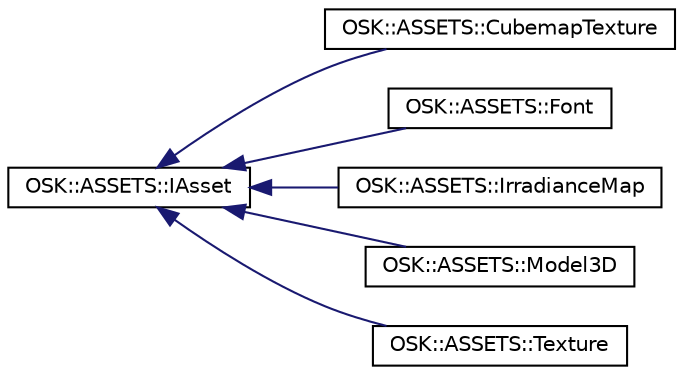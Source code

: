 digraph "Representación gráfica de la clase"
{
 // LATEX_PDF_SIZE
  edge [fontname="Helvetica",fontsize="10",labelfontname="Helvetica",labelfontsize="10"];
  node [fontname="Helvetica",fontsize="10",shape=record];
  rankdir="LR";
  Node0 [label="OSK::ASSETS::IAsset",height=0.2,width=0.4,color="black", fillcolor="white", style="filled",URL="$class_o_s_k_1_1_a_s_s_e_t_s_1_1_i_asset.html",tooltip="Un asset es un archivo/contenido que se usa en un juego. Incluye contenido como texturas,..."];
  Node0 -> Node1 [dir="back",color="midnightblue",fontsize="10",style="solid",fontname="Helvetica"];
  Node1 [label="OSK::ASSETS::CubemapTexture",height=0.2,width=0.4,color="black", fillcolor="white", style="filled",URL="$class_o_s_k_1_1_a_s_s_e_t_s_1_1_cubemap_texture.html",tooltip="Representa una textura para un cubemap. Se puede usar para renderizar un skybox."];
  Node0 -> Node2 [dir="back",color="midnightblue",fontsize="10",style="solid",fontname="Helvetica"];
  Node2 [label="OSK::ASSETS::Font",height=0.2,width=0.4,color="black", fillcolor="white", style="filled",URL="$class_o_s_k_1_1_a_s_s_e_t_s_1_1_font.html",tooltip="Representa una fuente: un asset que almacena una fuente que nos permite renderizar texto."];
  Node0 -> Node3 [dir="back",color="midnightblue",fontsize="10",style="solid",fontname="Helvetica"];
  Node3 [label="OSK::ASSETS::IrradianceMap",height=0.2,width=0.4,color="black", fillcolor="white", style="filled",URL="$class_o_s_k_1_1_a_s_s_e_t_s_1_1_irradiance_map.html",tooltip="Un irradiance map es un cubemap que contiene información sobre el color de la luz procedente de la es..."];
  Node0 -> Node4 [dir="back",color="midnightblue",fontsize="10",style="solid",fontname="Helvetica"];
  Node4 [label="OSK::ASSETS::Model3D",height=0.2,width=0.4,color="black", fillcolor="white", style="filled",URL="$class_o_s_k_1_1_a_s_s_e_t_s_1_1_model3_d.html",tooltip="Un modelo 3D, para el renderizado 3D. Está compuesto por una serie de meshes 3D."];
  Node0 -> Node5 [dir="back",color="midnightblue",fontsize="10",style="solid",fontname="Helvetica"];
  Node5 [label="OSK::ASSETS::Texture",height=0.2,width=0.4,color="black", fillcolor="white", style="filled",URL="$class_o_s_k_1_1_a_s_s_e_t_s_1_1_texture.html",tooltip="Una textura que será usada en renderizado 2D / 3D."];
}
